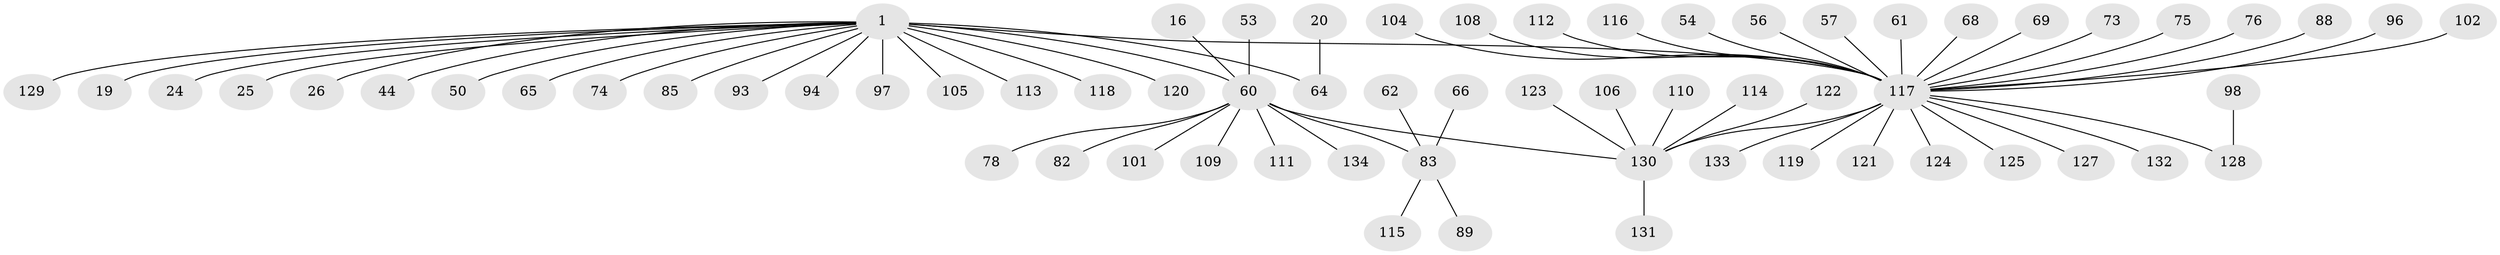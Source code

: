 // original degree distribution, {27: 0.007462686567164179, 14: 0.007462686567164179, 4: 0.04477611940298507, 12: 0.007462686567164179, 1: 0.6044776119402985, 2: 0.19402985074626866, 9: 0.007462686567164179, 6: 0.029850746268656716, 7: 0.014925373134328358, 3: 0.08208955223880597}
// Generated by graph-tools (version 1.1) at 2025/48/03/09/25 04:48:50]
// undirected, 67 vertices, 67 edges
graph export_dot {
graph [start="1"]
  node [color=gray90,style=filled];
  1;
  16;
  19;
  20;
  24;
  25;
  26;
  44;
  50;
  53;
  54;
  56;
  57 [super="+45"];
  60 [super="+8+23"];
  61;
  62;
  64 [super="+18"];
  65;
  66;
  68;
  69;
  73 [super="+63"];
  74;
  75;
  76;
  78;
  82;
  83 [super="+29+34"];
  85;
  88;
  89;
  93;
  94 [super="+92"];
  96 [super="+31"];
  97;
  98;
  101;
  102;
  104 [super="+71"];
  105;
  106;
  108;
  109 [super="+103"];
  110;
  111;
  112;
  113 [super="+27"];
  114 [super="+48+55"];
  115 [super="+80+87"];
  116;
  117 [super="+107+99+7+17+21+46+47"];
  118 [super="+72"];
  119;
  120 [super="+59"];
  121 [super="+39"];
  122;
  123;
  124 [super="+79"];
  125;
  127;
  128 [super="+95+86+126"];
  129;
  130 [super="+100+81"];
  131;
  132;
  133;
  134;
  1 -- 19;
  1 -- 24;
  1 -- 25;
  1 -- 26;
  1 -- 44;
  1 -- 50;
  1 -- 64 [weight=2];
  1 -- 65;
  1 -- 74;
  1 -- 85;
  1 -- 93;
  1 -- 97;
  1 -- 105;
  1 -- 117 [weight=3];
  1 -- 129;
  1 -- 60 [weight=3];
  1 -- 113;
  1 -- 120;
  1 -- 118;
  1 -- 94;
  16 -- 60;
  20 -- 64;
  53 -- 60;
  54 -- 117;
  56 -- 117;
  57 -- 117;
  60 -- 111;
  60 -- 101;
  60 -- 134;
  60 -- 78;
  60 -- 82;
  60 -- 83 [weight=2];
  60 -- 130;
  60 -- 109;
  61 -- 117;
  62 -- 83;
  66 -- 83;
  68 -- 117;
  69 -- 117;
  73 -- 117;
  75 -- 117;
  76 -- 117;
  83 -- 89;
  83 -- 115;
  88 -- 117;
  96 -- 117;
  98 -- 128;
  102 -- 117;
  104 -- 117;
  106 -- 130;
  108 -- 117;
  110 -- 130;
  112 -- 117;
  114 -- 130;
  116 -- 117;
  117 -- 133;
  117 -- 130 [weight=3];
  117 -- 132;
  117 -- 119;
  117 -- 125;
  117 -- 127;
  117 -- 128 [weight=2];
  117 -- 121;
  117 -- 124;
  122 -- 130;
  123 -- 130;
  130 -- 131;
}
